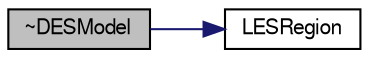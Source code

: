 digraph "~DESModel"
{
  bgcolor="transparent";
  edge [fontname="FreeSans",fontsize="10",labelfontname="FreeSans",labelfontsize="10"];
  node [fontname="FreeSans",fontsize="10",shape=record];
  rankdir="LR";
  Node2 [label="~DESModel",height=0.2,width=0.4,color="black", fillcolor="grey75", style="filled", fontcolor="black"];
  Node2 -> Node3 [color="midnightblue",fontsize="10",style="solid",fontname="FreeSans"];
  Node3 [label="LESRegion",height=0.2,width=0.4,color="black",URL="$a30618.html#ace6e0f1ef50a81f3497474f521e94894",tooltip="Return the LES field indicator. "];
}
